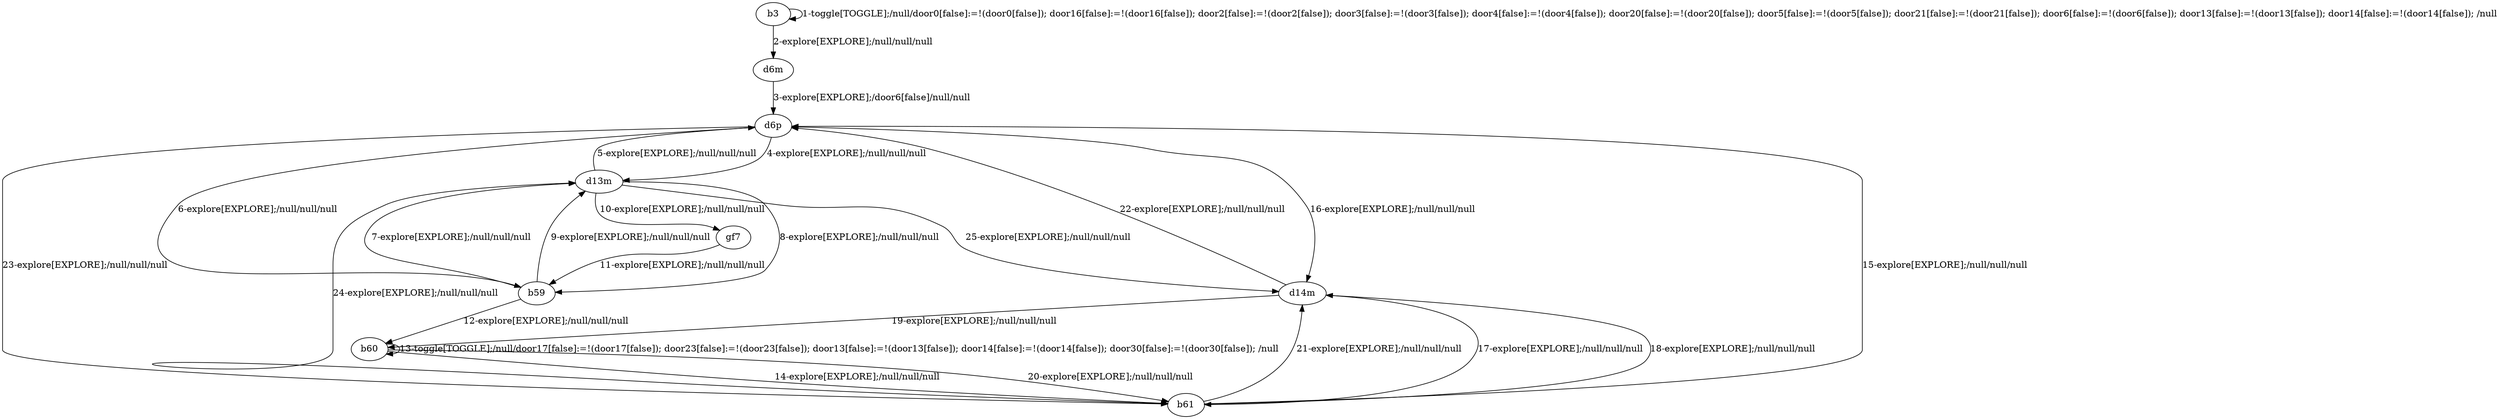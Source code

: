 # Total number of goals covered by this test: 1
# d14m --> d6p

digraph g {
"b3" -> "b3" [label = "1-toggle[TOGGLE];/null/door0[false]:=!(door0[false]); door16[false]:=!(door16[false]); door2[false]:=!(door2[false]); door3[false]:=!(door3[false]); door4[false]:=!(door4[false]); door20[false]:=!(door20[false]); door5[false]:=!(door5[false]); door21[false]:=!(door21[false]); door6[false]:=!(door6[false]); door13[false]:=!(door13[false]); door14[false]:=!(door14[false]); /null"];
"b3" -> "d6m" [label = "2-explore[EXPLORE];/null/null/null"];
"d6m" -> "d6p" [label = "3-explore[EXPLORE];/door6[false]/null/null"];
"d6p" -> "d13m" [label = "4-explore[EXPLORE];/null/null/null"];
"d13m" -> "d6p" [label = "5-explore[EXPLORE];/null/null/null"];
"d6p" -> "b59" [label = "6-explore[EXPLORE];/null/null/null"];
"b59" -> "d13m" [label = "7-explore[EXPLORE];/null/null/null"];
"d13m" -> "b59" [label = "8-explore[EXPLORE];/null/null/null"];
"b59" -> "d13m" [label = "9-explore[EXPLORE];/null/null/null"];
"d13m" -> "gf7" [label = "10-explore[EXPLORE];/null/null/null"];
"gf7" -> "b59" [label = "11-explore[EXPLORE];/null/null/null"];
"b59" -> "b60" [label = "12-explore[EXPLORE];/null/null/null"];
"b60" -> "b60" [label = "13-toggle[TOGGLE];/null/door17[false]:=!(door17[false]); door23[false]:=!(door23[false]); door13[false]:=!(door13[false]); door14[false]:=!(door14[false]); door30[false]:=!(door30[false]); /null"];
"b60" -> "b61" [label = "14-explore[EXPLORE];/null/null/null"];
"b61" -> "d6p" [label = "15-explore[EXPLORE];/null/null/null"];
"d6p" -> "d14m" [label = "16-explore[EXPLORE];/null/null/null"];
"d14m" -> "b61" [label = "17-explore[EXPLORE];/null/null/null"];
"b61" -> "d14m" [label = "18-explore[EXPLORE];/null/null/null"];
"d14m" -> "b60" [label = "19-explore[EXPLORE];/null/null/null"];
"b60" -> "b61" [label = "20-explore[EXPLORE];/null/null/null"];
"b61" -> "d14m" [label = "21-explore[EXPLORE];/null/null/null"];
"d14m" -> "d6p" [label = "22-explore[EXPLORE];/null/null/null"];
"d6p" -> "b61" [label = "23-explore[EXPLORE];/null/null/null"];
"b61" -> "d13m" [label = "24-explore[EXPLORE];/null/null/null"];
"d13m" -> "d14m" [label = "25-explore[EXPLORE];/null/null/null"];
}